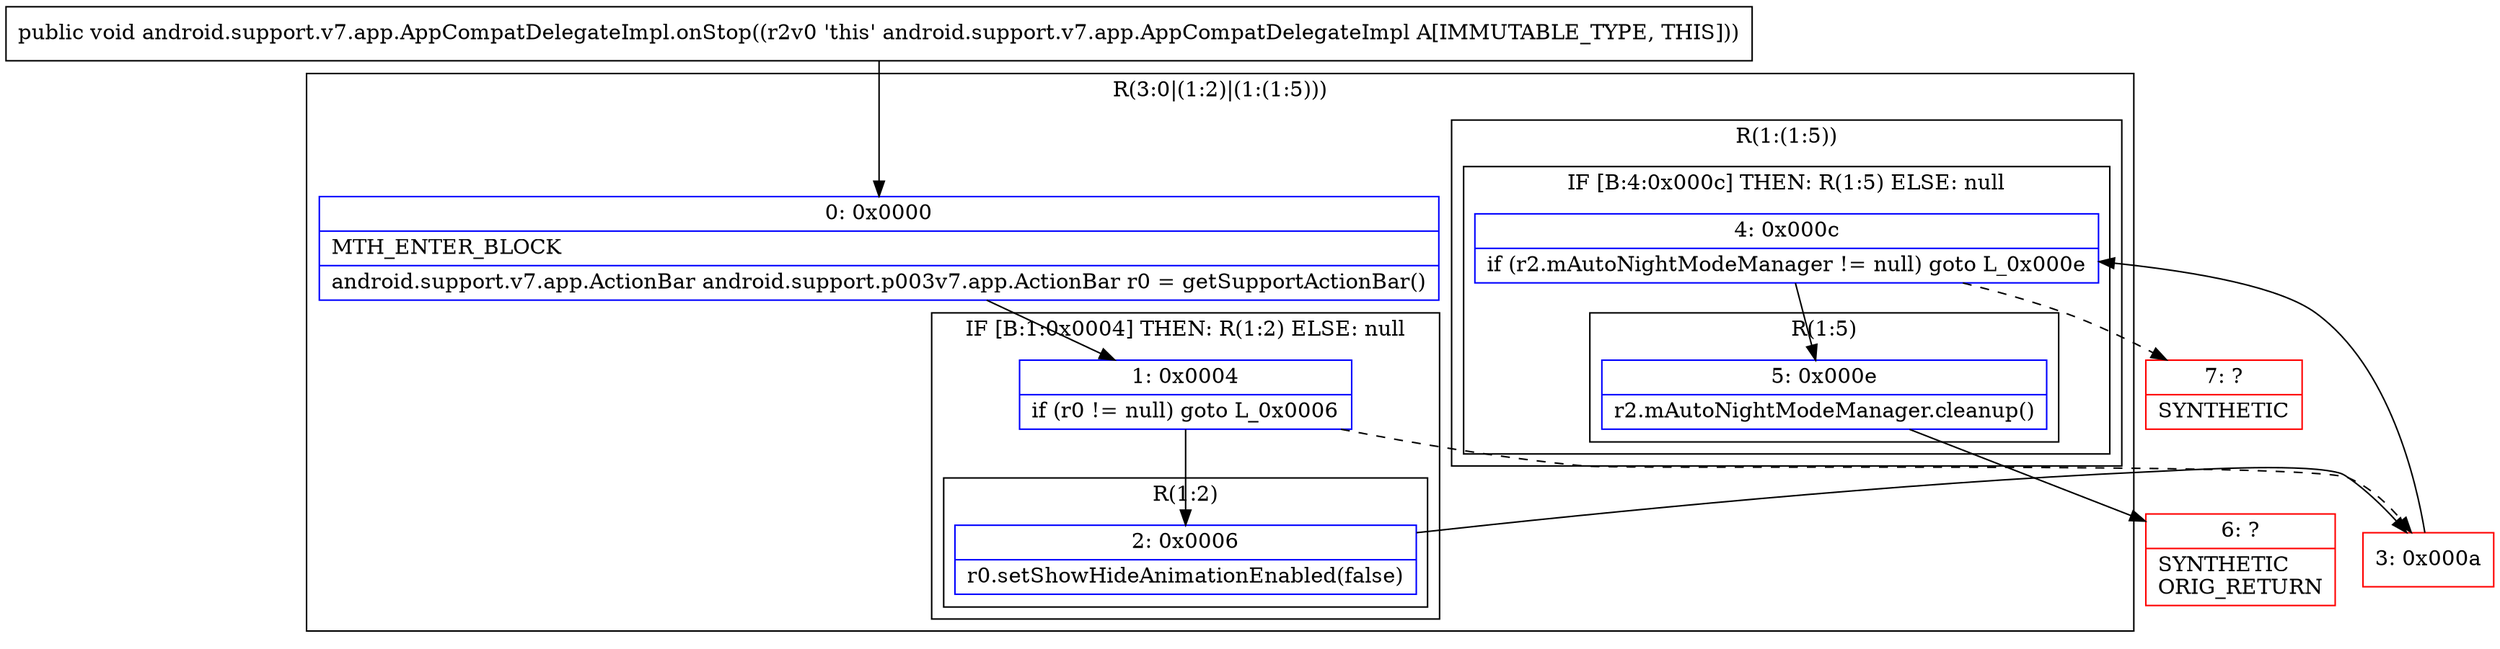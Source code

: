 digraph "CFG forandroid.support.v7.app.AppCompatDelegateImpl.onStop()V" {
subgraph cluster_Region_1395929355 {
label = "R(3:0|(1:2)|(1:(1:5)))";
node [shape=record,color=blue];
Node_0 [shape=record,label="{0\:\ 0x0000|MTH_ENTER_BLOCK\l|android.support.v7.app.ActionBar android.support.p003v7.app.ActionBar r0 = getSupportActionBar()\l}"];
subgraph cluster_IfRegion_1711087720 {
label = "IF [B:1:0x0004] THEN: R(1:2) ELSE: null";
node [shape=record,color=blue];
Node_1 [shape=record,label="{1\:\ 0x0004|if (r0 != null) goto L_0x0006\l}"];
subgraph cluster_Region_1920586815 {
label = "R(1:2)";
node [shape=record,color=blue];
Node_2 [shape=record,label="{2\:\ 0x0006|r0.setShowHideAnimationEnabled(false)\l}"];
}
}
subgraph cluster_Region_952470591 {
label = "R(1:(1:5))";
node [shape=record,color=blue];
subgraph cluster_IfRegion_1905290344 {
label = "IF [B:4:0x000c] THEN: R(1:5) ELSE: null";
node [shape=record,color=blue];
Node_4 [shape=record,label="{4\:\ 0x000c|if (r2.mAutoNightModeManager != null) goto L_0x000e\l}"];
subgraph cluster_Region_462166496 {
label = "R(1:5)";
node [shape=record,color=blue];
Node_5 [shape=record,label="{5\:\ 0x000e|r2.mAutoNightModeManager.cleanup()\l}"];
}
}
}
}
Node_3 [shape=record,color=red,label="{3\:\ 0x000a}"];
Node_6 [shape=record,color=red,label="{6\:\ ?|SYNTHETIC\lORIG_RETURN\l}"];
Node_7 [shape=record,color=red,label="{7\:\ ?|SYNTHETIC\l}"];
MethodNode[shape=record,label="{public void android.support.v7.app.AppCompatDelegateImpl.onStop((r2v0 'this' android.support.v7.app.AppCompatDelegateImpl A[IMMUTABLE_TYPE, THIS])) }"];
MethodNode -> Node_0;
Node_0 -> Node_1;
Node_1 -> Node_2;
Node_1 -> Node_3[style=dashed];
Node_2 -> Node_3;
Node_4 -> Node_5;
Node_4 -> Node_7[style=dashed];
Node_5 -> Node_6;
Node_3 -> Node_4;
}

